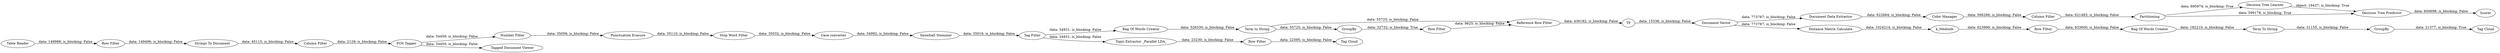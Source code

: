 digraph {
	"-4931077525705809243_109" [label="Reference Row Filter"]
	"-4931077525705809243_22" [label="Column Filter"]
	"-4931077525705809243_133" [label="Term To String"]
	"-4931077525705809243_135" [label="Tag Cloud"]
	"-4931077525705809243_115" [label="Punctuation Erasure"]
	"-4931077525705809243_117" [label="Decision Tree Learner"]
	"-4931077525705809243_116" [label="Number Filter"]
	"-4931077525705809243_95" [label="Column Filter"]
	"-4931077525705809243_119" [label="Strings To Document"]
	"-4931077525705809243_113" [label="Snowball Stemmer"]
	"-4931077525705809243_106" [label="Term to String"]
	"-4931077525705809243_16" [label=TF]
	"-4931077525705809243_58" [label=Partitioning]
	"-4931077525705809243_120" [label="POS Tagger"]
	"-4931077525705809243_137" [label="Row Filter"]
	"-4931077525705809243_124" [label=Scorer]
	"-4931077525705809243_131" [label="Row Filter"]
	"-4931077525705809243_20" [label="Row Filter"]
	"-4931077525705809243_21" [label="Color Manager"]
	"-4931077525705809243_123" [label="Stop Word Filter"]
	"-4931077525705809243_110" [label="Decision Tree Predictor"]
	"-4931077525705809243_125" [label="Table Reader"]
	"-4931077525705809243_138" [label="Tag Cloud"]
	"-4931077525705809243_118" [label="Document Data Extractor"]
	"-4931077525705809243_107" [label=GroupBy]
	"-4931077525705809243_127" [label="Distance Matrix Calculate"]
	"-4931077525705809243_108" [label="Row Filter"]
	"-4931077525705809243_112" [label="Case converter"]
	"-4931077525705809243_130" [label=k_Medoids]
	"-4931077525705809243_121" [label="Bag Of Words Creator"]
	"-4931077525705809243_126" [label="Tagged Document Viewer"]
	"-4931077525705809243_132" [label="Bag Of Words Creator"]
	"-4931077525705809243_114" [label="Tag Filter"]
	"-4931077525705809243_136" [label="Topic Extractor _Parallel LDA_"]
	"-4931077525705809243_122" [label="Document Vector"]
	"-4931077525705809243_134" [label=GroupBy]
	"-4931077525705809243_16" -> "-4931077525705809243_122" [label="data: 15336; is_blocking: False"]
	"-4931077525705809243_114" -> "-4931077525705809243_121" [label="data: 34931; is_blocking: False"]
	"-4931077525705809243_58" -> "-4931077525705809243_110" [label="data: 599178; is_blocking: True"]
	"-4931077525705809243_125" -> "-4931077525705809243_20" [label="data: 149988; is_blocking: False"]
	"-4931077525705809243_130" -> "-4931077525705809243_131" [label="data: 623990; is_blocking: False"]
	"-4931077525705809243_132" -> "-4931077525705809243_133" [label="data: 182210; is_blocking: False"]
	"-4931077525705809243_134" -> "-4931077525705809243_135" [label="data: 21377; is_blocking: True"]
	"-4931077525705809243_106" -> "-4931077525705809243_109" [label="data: 55725; is_blocking: False"]
	"-4931077525705809243_116" -> "-4931077525705809243_115" [label="data: 35056; is_blocking: False"]
	"-4931077525705809243_137" -> "-4931077525705809243_138" [label="data: 22595; is_blocking: False"]
	"-4931077525705809243_95" -> "-4931077525705809243_58" [label="data: 621483; is_blocking: False"]
	"-4931077525705809243_117" -> "-4931077525705809243_110" [label="object: 19437; is_blocking: True"]
	"-4931077525705809243_120" -> "-4931077525705809243_126" [label="data: 34450; is_blocking: False"]
	"-4931077525705809243_136" -> "-4931077525705809243_137" [label="data: 23230; is_blocking: False"]
	"-4931077525705809243_107" -> "-4931077525705809243_108" [label="data: 32732; is_blocking: True"]
	"-4931077525705809243_110" -> "-4931077525705809243_124" [label="data: 600698; is_blocking: False"]
	"-4931077525705809243_22" -> "-4931077525705809243_120" [label="data: 2129; is_blocking: False"]
	"-4931077525705809243_114" -> "-4931077525705809243_136" [label="data: 34931; is_blocking: False"]
	"-4931077525705809243_123" -> "-4931077525705809243_112" [label="data: 35032; is_blocking: False"]
	"-4931077525705809243_131" -> "-4931077525705809243_132" [label="data: 933600; is_blocking: False"]
	"-4931077525705809243_119" -> "-4931077525705809243_22" [label="data: 45115; is_blocking: False"]
	"-4931077525705809243_108" -> "-4931077525705809243_109" [label="data: 9625; is_blocking: False"]
	"-4931077525705809243_106" -> "-4931077525705809243_107" [label="data: 55725; is_blocking: False"]
	"-4931077525705809243_127" -> "-4931077525705809243_130" [label="data: 1024214; is_blocking: False"]
	"-4931077525705809243_20" -> "-4931077525705809243_119" [label="data: 149496; is_blocking: False"]
	"-4931077525705809243_121" -> "-4931077525705809243_106" [label="data: 526330; is_blocking: False"]
	"-4931077525705809243_58" -> "-4931077525705809243_117" [label="data: 695974; is_blocking: True"]
	"-4931077525705809243_21" -> "-4931077525705809243_95" [label="data: 566286; is_blocking: False"]
	"-4931077525705809243_112" -> "-4931077525705809243_113" [label="data: 34992; is_blocking: False"]
	"-4931077525705809243_122" -> "-4931077525705809243_118" [label="data: 773787; is_blocking: False"]
	"-4931077525705809243_122" -> "-4931077525705809243_127" [label="data: 773787; is_blocking: False"]
	"-4931077525705809243_109" -> "-4931077525705809243_16" [label="data: 436182; is_blocking: False"]
	"-4931077525705809243_115" -> "-4931077525705809243_123" [label="data: 35110; is_blocking: False"]
	"-4931077525705809243_133" -> "-4931077525705809243_134" [label="data: 31155; is_blocking: False"]
	"-4931077525705809243_120" -> "-4931077525705809243_116" [label="data: 34450; is_blocking: False"]
	"-4931077525705809243_118" -> "-4931077525705809243_21" [label="data: 622684; is_blocking: False"]
	"-4931077525705809243_113" -> "-4931077525705809243_114" [label="data: 35016; is_blocking: False"]
	rankdir=LR
}
